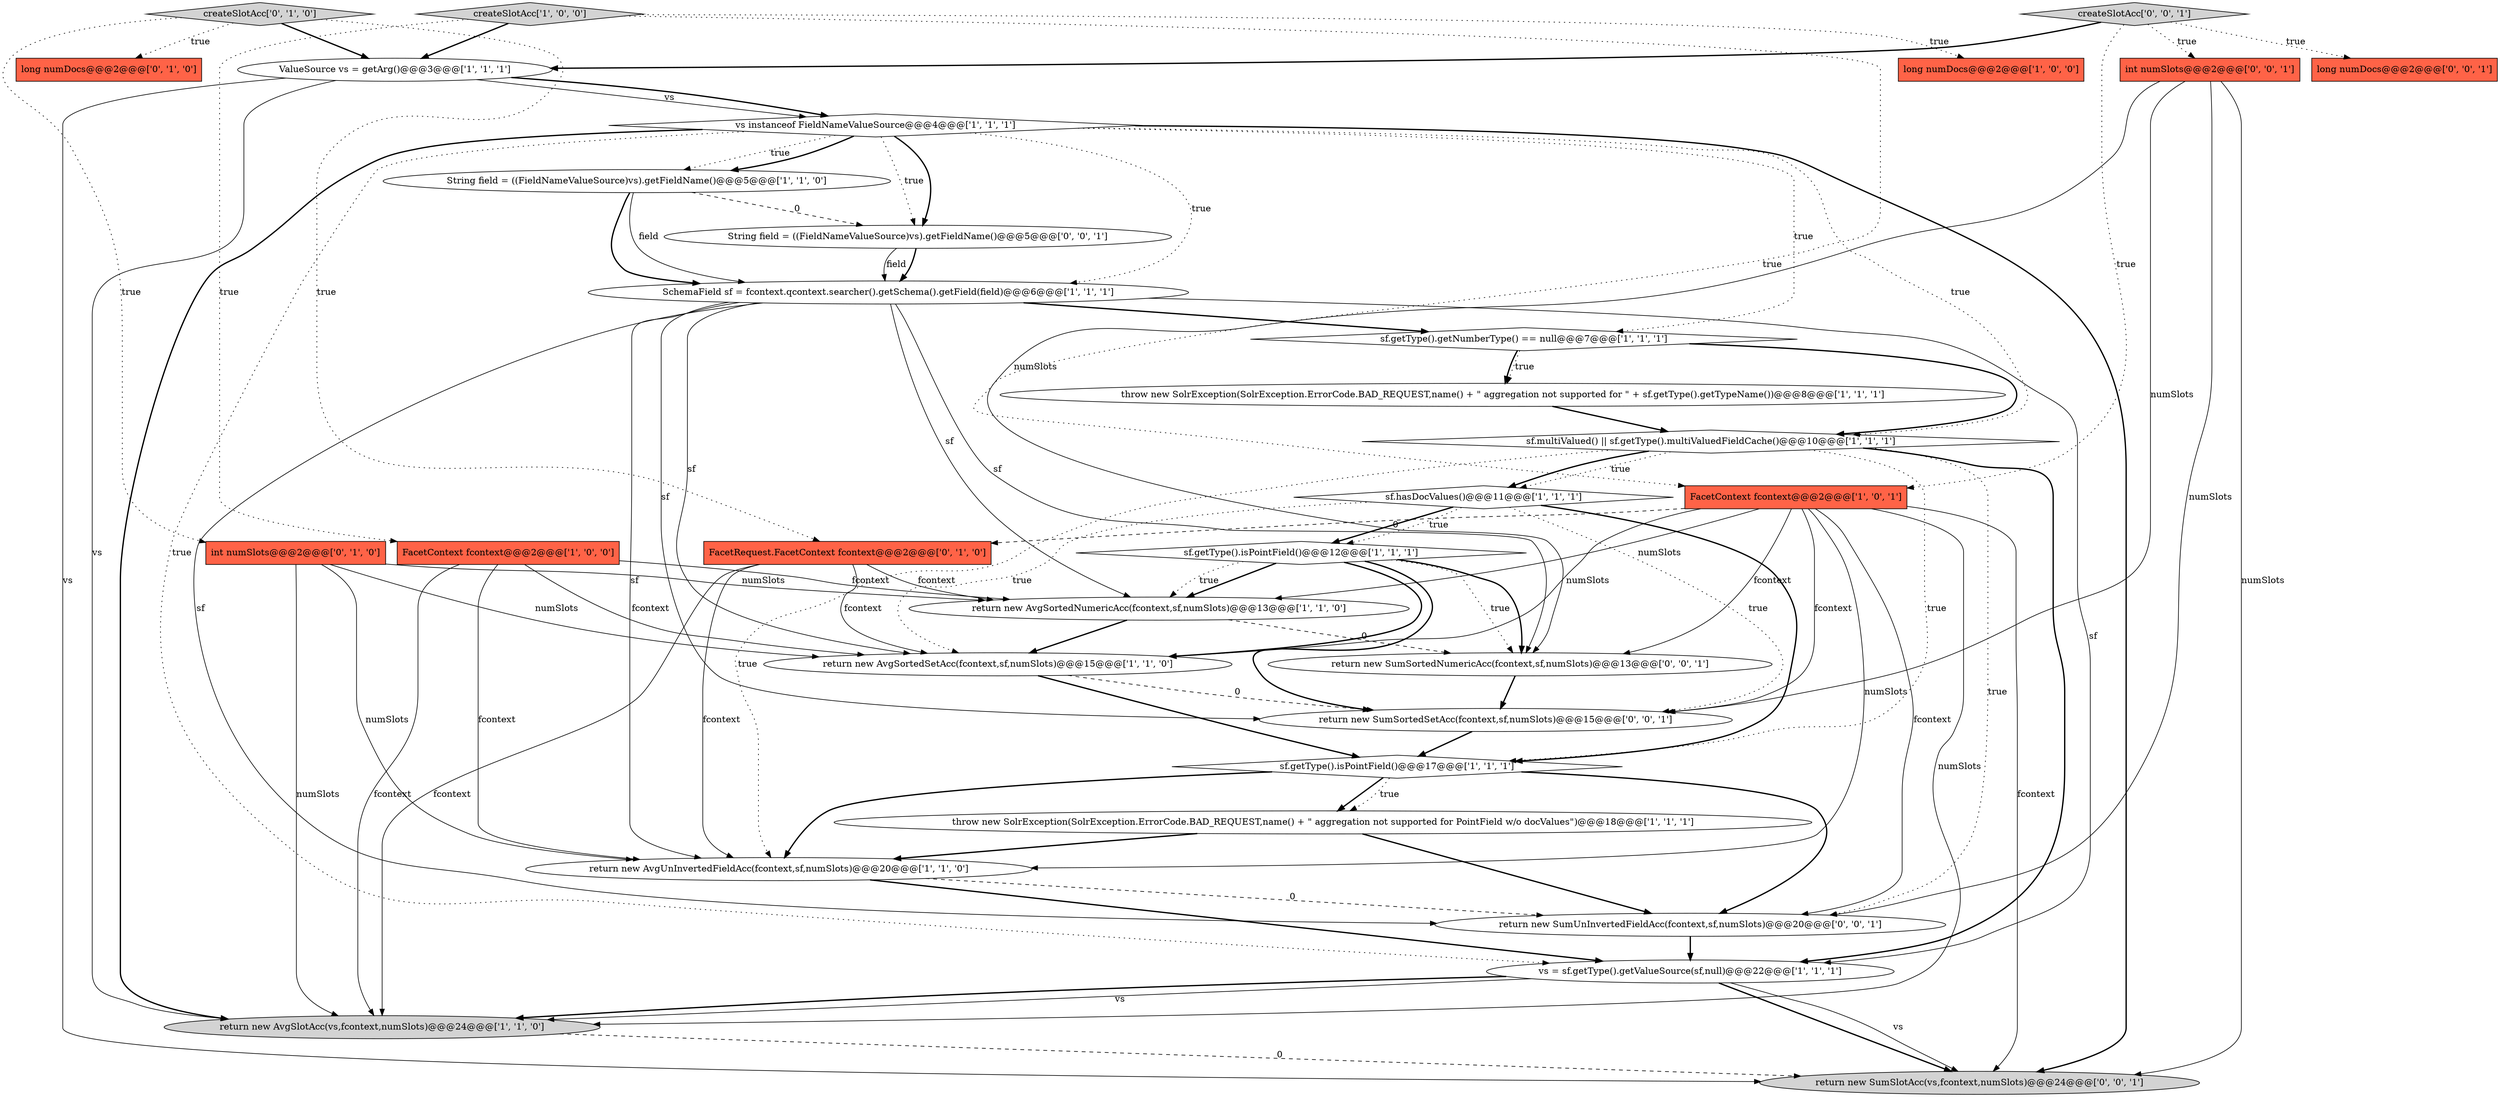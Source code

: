 digraph {
27 [style = filled, label = "int numSlots@@@2@@@['0', '0', '1']", fillcolor = tomato, shape = box image = "AAA0AAABBB3BBB"];
13 [style = filled, label = "sf.hasDocValues()@@@11@@@['1', '1', '1']", fillcolor = white, shape = diamond image = "AAA0AAABBB1BBB"];
9 [style = filled, label = "SchemaField sf = fcontext.qcontext.searcher().getSchema().getField(field)@@@6@@@['1', '1', '1']", fillcolor = white, shape = ellipse image = "AAA0AAABBB1BBB"];
28 [style = filled, label = "String field = ((FieldNameValueSource)vs).getFieldName()@@@5@@@['0', '0', '1']", fillcolor = white, shape = ellipse image = "AAA0AAABBB3BBB"];
8 [style = filled, label = "sf.multiValued() || sf.getType().multiValuedFieldCache()@@@10@@@['1', '1', '1']", fillcolor = white, shape = diamond image = "AAA0AAABBB1BBB"];
25 [style = filled, label = "long numDocs@@@2@@@['0', '0', '1']", fillcolor = tomato, shape = box image = "AAA0AAABBB3BBB"];
18 [style = filled, label = "return new AvgUnInvertedFieldAcc(fcontext,sf,numSlots)@@@20@@@['1', '1', '0']", fillcolor = white, shape = ellipse image = "AAA0AAABBB1BBB"];
4 [style = filled, label = "return new AvgSlotAcc(vs,fcontext,numSlots)@@@24@@@['1', '1', '0']", fillcolor = lightgray, shape = ellipse image = "AAA0AAABBB1BBB"];
22 [style = filled, label = "FacetRequest.FacetContext fcontext@@@2@@@['0', '1', '0']", fillcolor = tomato, shape = box image = "AAA1AAABBB2BBB"];
24 [style = filled, label = "return new SumSortedNumericAcc(fcontext,sf,numSlots)@@@13@@@['0', '0', '1']", fillcolor = white, shape = ellipse image = "AAA0AAABBB3BBB"];
30 [style = filled, label = "return new SumSortedSetAcc(fcontext,sf,numSlots)@@@15@@@['0', '0', '1']", fillcolor = white, shape = ellipse image = "AAA0AAABBB3BBB"];
2 [style = filled, label = "sf.getType().isPointField()@@@17@@@['1', '1', '1']", fillcolor = white, shape = diamond image = "AAA0AAABBB1BBB"];
20 [style = filled, label = "int numSlots@@@2@@@['0', '1', '0']", fillcolor = tomato, shape = box image = "AAA0AAABBB2BBB"];
14 [style = filled, label = "FacetContext fcontext@@@2@@@['1', '0', '1']", fillcolor = tomato, shape = box image = "AAA0AAABBB1BBB"];
29 [style = filled, label = "return new SumSlotAcc(vs,fcontext,numSlots)@@@24@@@['0', '0', '1']", fillcolor = lightgray, shape = ellipse image = "AAA0AAABBB3BBB"];
12 [style = filled, label = "sf.getType().getNumberType() == null@@@7@@@['1', '1', '1']", fillcolor = white, shape = diamond image = "AAA0AAABBB1BBB"];
16 [style = filled, label = "return new AvgSortedSetAcc(fcontext,sf,numSlots)@@@15@@@['1', '1', '0']", fillcolor = white, shape = ellipse image = "AAA0AAABBB1BBB"];
11 [style = filled, label = "FacetContext fcontext@@@2@@@['1', '0', '0']", fillcolor = tomato, shape = box image = "AAA0AAABBB1BBB"];
6 [style = filled, label = "ValueSource vs = getArg()@@@3@@@['1', '1', '1']", fillcolor = white, shape = ellipse image = "AAA0AAABBB1BBB"];
17 [style = filled, label = "throw new SolrException(SolrException.ErrorCode.BAD_REQUEST,name() + \" aggregation not supported for PointField w/o docValues\")@@@18@@@['1', '1', '1']", fillcolor = white, shape = ellipse image = "AAA0AAABBB1BBB"];
23 [style = filled, label = "createSlotAcc['0', '1', '0']", fillcolor = lightgray, shape = diamond image = "AAA0AAABBB2BBB"];
3 [style = filled, label = "long numDocs@@@2@@@['1', '0', '0']", fillcolor = tomato, shape = box image = "AAA0AAABBB1BBB"];
31 [style = filled, label = "createSlotAcc['0', '0', '1']", fillcolor = lightgray, shape = diamond image = "AAA0AAABBB3BBB"];
15 [style = filled, label = "vs instanceof FieldNameValueSource@@@4@@@['1', '1', '1']", fillcolor = white, shape = diamond image = "AAA0AAABBB1BBB"];
1 [style = filled, label = "sf.getType().isPointField()@@@12@@@['1', '1', '1']", fillcolor = white, shape = diamond image = "AAA0AAABBB1BBB"];
0 [style = filled, label = "vs = sf.getType().getValueSource(sf,null)@@@22@@@['1', '1', '1']", fillcolor = white, shape = ellipse image = "AAA0AAABBB1BBB"];
26 [style = filled, label = "return new SumUnInvertedFieldAcc(fcontext,sf,numSlots)@@@20@@@['0', '0', '1']", fillcolor = white, shape = ellipse image = "AAA0AAABBB3BBB"];
19 [style = filled, label = "return new AvgSortedNumericAcc(fcontext,sf,numSlots)@@@13@@@['1', '1', '0']", fillcolor = white, shape = ellipse image = "AAA0AAABBB1BBB"];
7 [style = filled, label = "String field = ((FieldNameValueSource)vs).getFieldName()@@@5@@@['1', '1', '0']", fillcolor = white, shape = ellipse image = "AAA0AAABBB1BBB"];
21 [style = filled, label = "long numDocs@@@2@@@['0', '1', '0']", fillcolor = tomato, shape = box image = "AAA0AAABBB2BBB"];
10 [style = filled, label = "createSlotAcc['1', '0', '0']", fillcolor = lightgray, shape = diamond image = "AAA0AAABBB1BBB"];
5 [style = filled, label = "throw new SolrException(SolrException.ErrorCode.BAD_REQUEST,name() + \" aggregation not supported for \" + sf.getType().getTypeName())@@@8@@@['1', '1', '1']", fillcolor = white, shape = ellipse image = "AAA0AAABBB1BBB"];
0->4 [style = solid, label="vs"];
22->4 [style = solid, label="fcontext"];
2->26 [style = bold, label=""];
12->5 [style = bold, label=""];
11->16 [style = solid, label="fcontext"];
6->4 [style = solid, label="vs"];
23->22 [style = dotted, label="true"];
9->24 [style = solid, label="sf"];
10->3 [style = dotted, label="true"];
28->9 [style = bold, label=""];
1->30 [style = bold, label=""];
15->7 [style = dotted, label="true"];
22->19 [style = solid, label="fcontext"];
13->1 [style = bold, label=""];
15->9 [style = dotted, label="true"];
24->30 [style = bold, label=""];
8->0 [style = bold, label=""];
7->9 [style = bold, label=""];
31->6 [style = bold, label=""];
11->4 [style = solid, label="fcontext"];
15->8 [style = dotted, label="true"];
11->19 [style = solid, label="fcontext"];
20->18 [style = solid, label="numSlots"];
20->4 [style = solid, label="numSlots"];
31->27 [style = dotted, label="true"];
9->19 [style = solid, label="sf"];
9->16 [style = solid, label="sf"];
18->0 [style = bold, label=""];
22->18 [style = solid, label="fcontext"];
31->25 [style = dotted, label="true"];
14->4 [style = solid, label="numSlots"];
27->30 [style = solid, label="numSlots"];
14->16 [style = solid, label="numSlots"];
28->9 [style = solid, label="field"];
23->21 [style = dotted, label="true"];
14->22 [style = dashed, label="0"];
2->18 [style = bold, label=""];
6->15 [style = solid, label="vs"];
0->29 [style = bold, label=""];
22->16 [style = solid, label="fcontext"];
31->14 [style = dotted, label="true"];
14->18 [style = solid, label="numSlots"];
26->0 [style = bold, label=""];
1->16 [style = bold, label=""];
15->12 [style = dotted, label="true"];
14->19 [style = solid, label="numSlots"];
27->29 [style = solid, label="numSlots"];
8->18 [style = dotted, label="true"];
11->18 [style = solid, label="fcontext"];
1->19 [style = bold, label=""];
20->16 [style = solid, label="numSlots"];
14->30 [style = solid, label="fcontext"];
15->29 [style = bold, label=""];
2->17 [style = bold, label=""];
14->29 [style = solid, label="fcontext"];
13->16 [style = dotted, label="true"];
7->9 [style = solid, label="field"];
8->2 [style = dotted, label="true"];
9->0 [style = solid, label="sf"];
15->0 [style = dotted, label="true"];
1->19 [style = dotted, label="true"];
10->6 [style = bold, label=""];
6->15 [style = bold, label=""];
14->26 [style = solid, label="fcontext"];
6->29 [style = solid, label="vs"];
19->16 [style = bold, label=""];
15->28 [style = dotted, label="true"];
23->20 [style = dotted, label="true"];
13->30 [style = dotted, label="true"];
16->30 [style = dashed, label="0"];
15->28 [style = bold, label=""];
10->11 [style = dotted, label="true"];
7->28 [style = dashed, label="0"];
12->8 [style = bold, label=""];
23->6 [style = bold, label=""];
27->26 [style = solid, label="numSlots"];
19->24 [style = dashed, label="0"];
8->13 [style = dotted, label="true"];
9->12 [style = bold, label=""];
9->30 [style = solid, label="sf"];
8->13 [style = bold, label=""];
9->26 [style = solid, label="sf"];
13->2 [style = bold, label=""];
5->8 [style = bold, label=""];
8->26 [style = dotted, label="true"];
20->19 [style = solid, label="numSlots"];
17->26 [style = bold, label=""];
15->7 [style = bold, label=""];
2->17 [style = dotted, label="true"];
1->24 [style = dotted, label="true"];
14->24 [style = solid, label="fcontext"];
0->29 [style = solid, label="vs"];
27->24 [style = solid, label="numSlots"];
16->2 [style = bold, label=""];
9->18 [style = solid, label="sf"];
10->14 [style = dotted, label="true"];
13->1 [style = dotted, label="true"];
12->5 [style = dotted, label="true"];
0->4 [style = bold, label=""];
1->24 [style = bold, label=""];
15->4 [style = bold, label=""];
4->29 [style = dashed, label="0"];
30->2 [style = bold, label=""];
17->18 [style = bold, label=""];
18->26 [style = dashed, label="0"];
}
